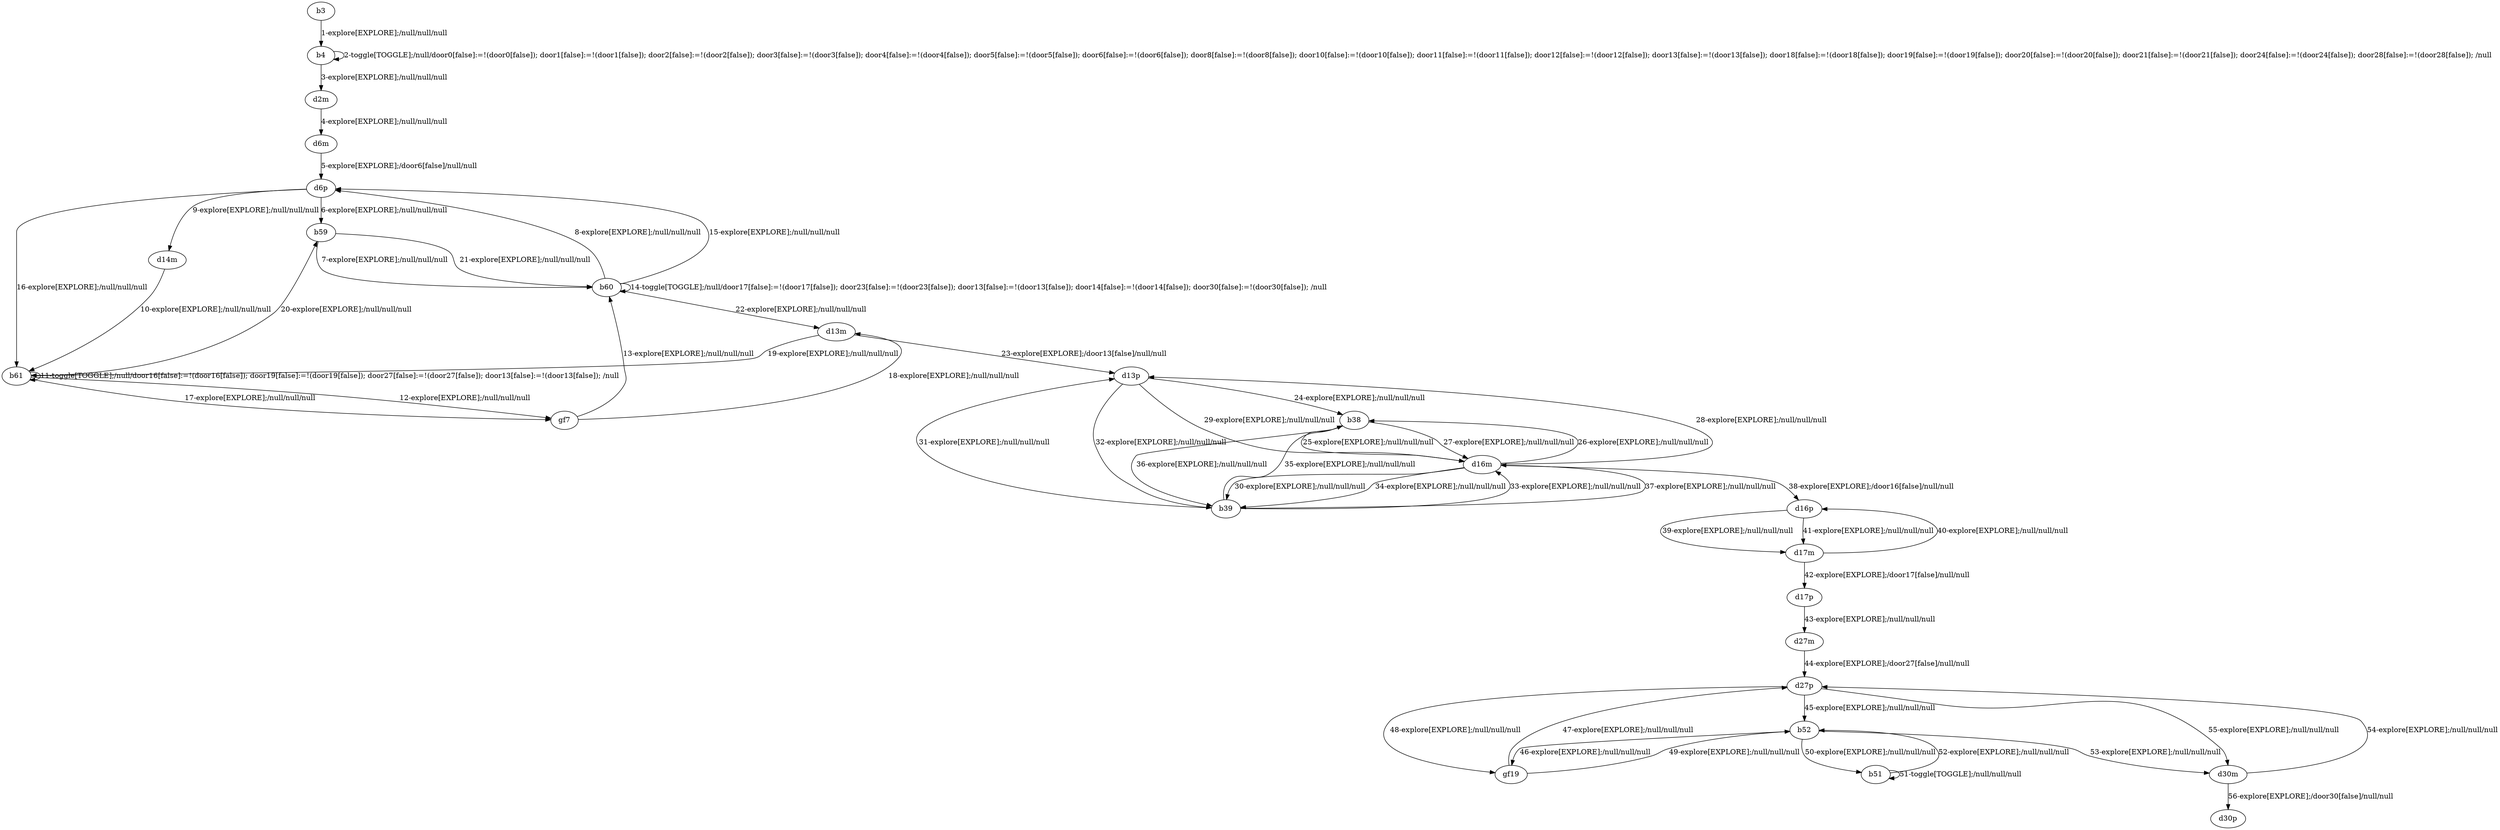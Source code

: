 # Total number of goals covered by this test: 1
# d30m --> d30p

digraph g {
"b3" -> "b4" [label = "1-explore[EXPLORE];/null/null/null"];
"b4" -> "b4" [label = "2-toggle[TOGGLE];/null/door0[false]:=!(door0[false]); door1[false]:=!(door1[false]); door2[false]:=!(door2[false]); door3[false]:=!(door3[false]); door4[false]:=!(door4[false]); door5[false]:=!(door5[false]); door6[false]:=!(door6[false]); door8[false]:=!(door8[false]); door10[false]:=!(door10[false]); door11[false]:=!(door11[false]); door12[false]:=!(door12[false]); door13[false]:=!(door13[false]); door18[false]:=!(door18[false]); door19[false]:=!(door19[false]); door20[false]:=!(door20[false]); door21[false]:=!(door21[false]); door24[false]:=!(door24[false]); door28[false]:=!(door28[false]); /null"];
"b4" -> "d2m" [label = "3-explore[EXPLORE];/null/null/null"];
"d2m" -> "d6m" [label = "4-explore[EXPLORE];/null/null/null"];
"d6m" -> "d6p" [label = "5-explore[EXPLORE];/door6[false]/null/null"];
"d6p" -> "b59" [label = "6-explore[EXPLORE];/null/null/null"];
"b59" -> "b60" [label = "7-explore[EXPLORE];/null/null/null"];
"b60" -> "d6p" [label = "8-explore[EXPLORE];/null/null/null"];
"d6p" -> "d14m" [label = "9-explore[EXPLORE];/null/null/null"];
"d14m" -> "b61" [label = "10-explore[EXPLORE];/null/null/null"];
"b61" -> "b61" [label = "11-toggle[TOGGLE];/null/door16[false]:=!(door16[false]); door19[false]:=!(door19[false]); door27[false]:=!(door27[false]); door13[false]:=!(door13[false]); /null"];
"b61" -> "gf7" [label = "12-explore[EXPLORE];/null/null/null"];
"gf7" -> "b60" [label = "13-explore[EXPLORE];/null/null/null"];
"b60" -> "b60" [label = "14-toggle[TOGGLE];/null/door17[false]:=!(door17[false]); door23[false]:=!(door23[false]); door13[false]:=!(door13[false]); door14[false]:=!(door14[false]); door30[false]:=!(door30[false]); /null"];
"b60" -> "d6p" [label = "15-explore[EXPLORE];/null/null/null"];
"d6p" -> "b61" [label = "16-explore[EXPLORE];/null/null/null"];
"b61" -> "gf7" [label = "17-explore[EXPLORE];/null/null/null"];
"gf7" -> "d13m" [label = "18-explore[EXPLORE];/null/null/null"];
"d13m" -> "b61" [label = "19-explore[EXPLORE];/null/null/null"];
"b61" -> "b59" [label = "20-explore[EXPLORE];/null/null/null"];
"b59" -> "b60" [label = "21-explore[EXPLORE];/null/null/null"];
"b60" -> "d13m" [label = "22-explore[EXPLORE];/null/null/null"];
"d13m" -> "d13p" [label = "23-explore[EXPLORE];/door13[false]/null/null"];
"d13p" -> "b38" [label = "24-explore[EXPLORE];/null/null/null"];
"b38" -> "d16m" [label = "25-explore[EXPLORE];/null/null/null"];
"d16m" -> "b38" [label = "26-explore[EXPLORE];/null/null/null"];
"b38" -> "d16m" [label = "27-explore[EXPLORE];/null/null/null"];
"d16m" -> "d13p" [label = "28-explore[EXPLORE];/null/null/null"];
"d13p" -> "d16m" [label = "29-explore[EXPLORE];/null/null/null"];
"d16m" -> "b39" [label = "30-explore[EXPLORE];/null/null/null"];
"b39" -> "d13p" [label = "31-explore[EXPLORE];/null/null/null"];
"d13p" -> "b39" [label = "32-explore[EXPLORE];/null/null/null"];
"b39" -> "d16m" [label = "33-explore[EXPLORE];/null/null/null"];
"d16m" -> "b39" [label = "34-explore[EXPLORE];/null/null/null"];
"b39" -> "b38" [label = "35-explore[EXPLORE];/null/null/null"];
"b38" -> "b39" [label = "36-explore[EXPLORE];/null/null/null"];
"b39" -> "d16m" [label = "37-explore[EXPLORE];/null/null/null"];
"d16m" -> "d16p" [label = "38-explore[EXPLORE];/door16[false]/null/null"];
"d16p" -> "d17m" [label = "39-explore[EXPLORE];/null/null/null"];
"d17m" -> "d16p" [label = "40-explore[EXPLORE];/null/null/null"];
"d16p" -> "d17m" [label = "41-explore[EXPLORE];/null/null/null"];
"d17m" -> "d17p" [label = "42-explore[EXPLORE];/door17[false]/null/null"];
"d17p" -> "d27m" [label = "43-explore[EXPLORE];/null/null/null"];
"d27m" -> "d27p" [label = "44-explore[EXPLORE];/door27[false]/null/null"];
"d27p" -> "b52" [label = "45-explore[EXPLORE];/null/null/null"];
"b52" -> "gf19" [label = "46-explore[EXPLORE];/null/null/null"];
"gf19" -> "d27p" [label = "47-explore[EXPLORE];/null/null/null"];
"d27p" -> "gf19" [label = "48-explore[EXPLORE];/null/null/null"];
"gf19" -> "b52" [label = "49-explore[EXPLORE];/null/null/null"];
"b52" -> "b51" [label = "50-explore[EXPLORE];/null/null/null"];
"b51" -> "b51" [label = "51-toggle[TOGGLE];/null/null/null"];
"b51" -> "b52" [label = "52-explore[EXPLORE];/null/null/null"];
"b52" -> "d30m" [label = "53-explore[EXPLORE];/null/null/null"];
"d30m" -> "d27p" [label = "54-explore[EXPLORE];/null/null/null"];
"d27p" -> "d30m" [label = "55-explore[EXPLORE];/null/null/null"];
"d30m" -> "d30p" [label = "56-explore[EXPLORE];/door30[false]/null/null"];
}